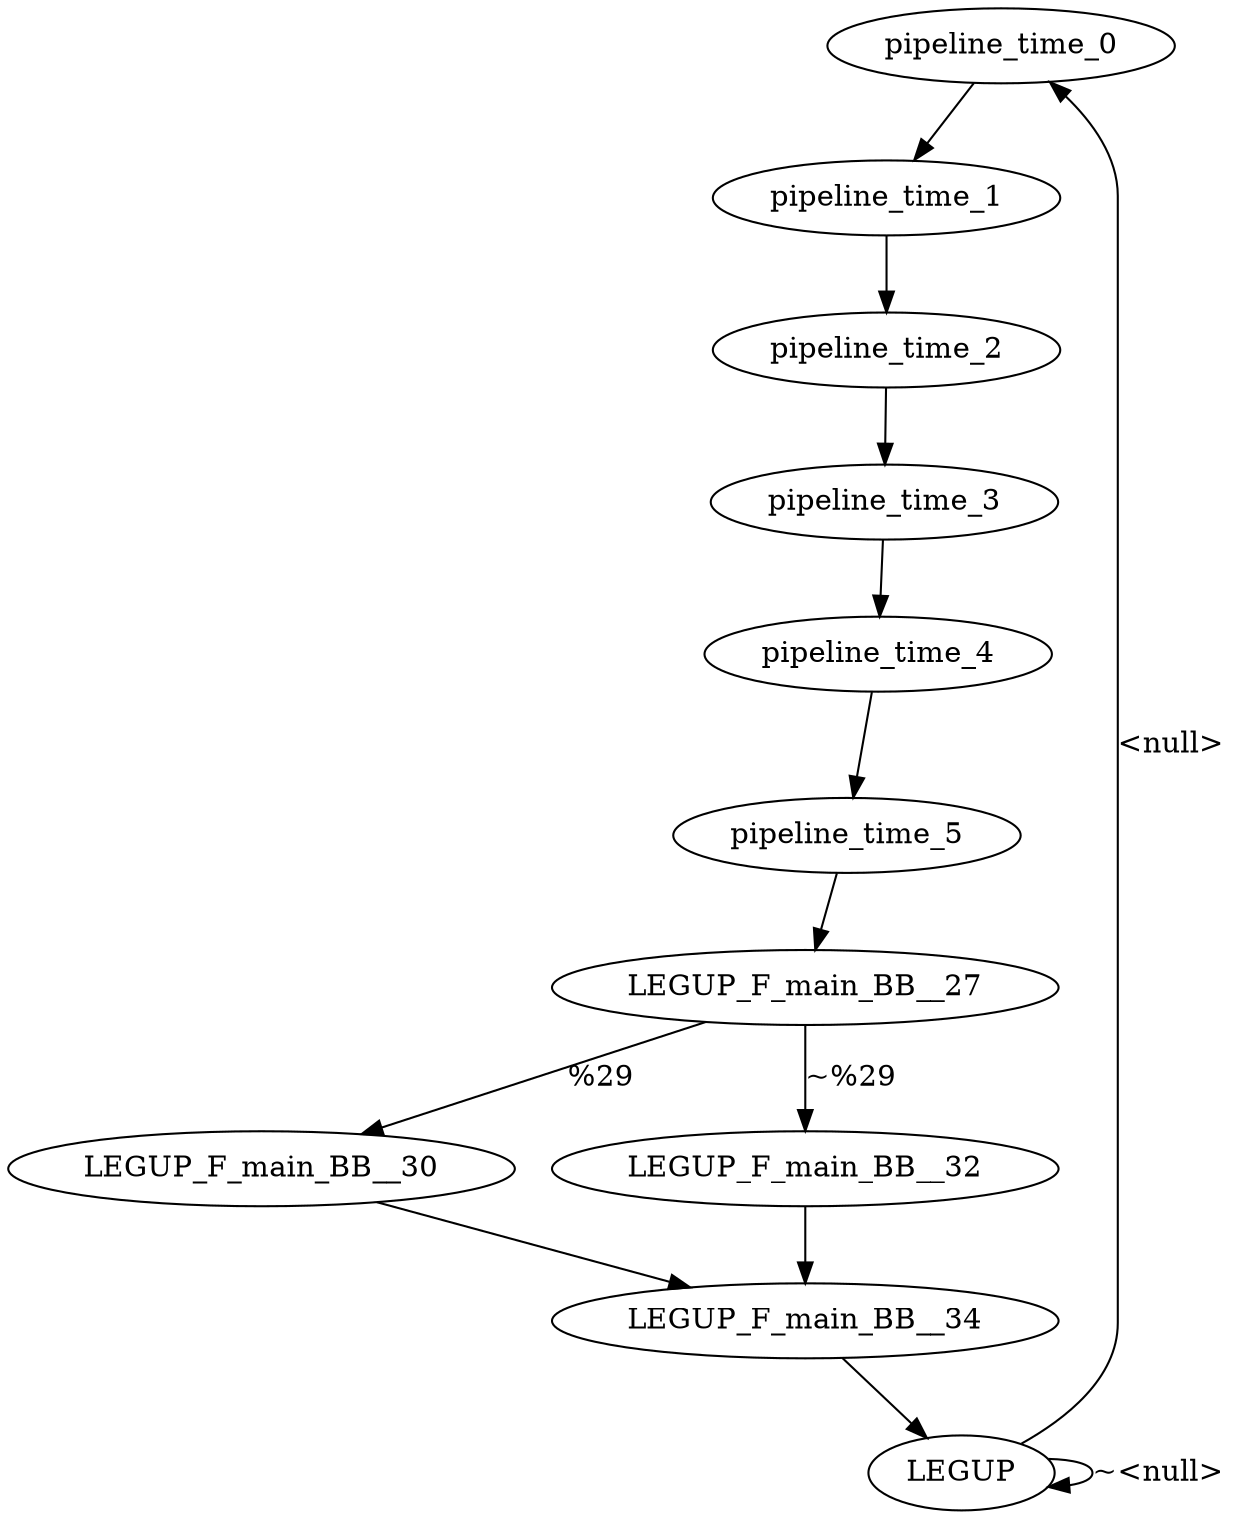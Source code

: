 digraph {
Node0x437f4d0[label="pipeline_time_0"];
Node0x43b3420[label="LEGUP"];
Node0x43b3420 -> Node0x437f4d0[label="<null>"];
Node0x43b3420 -> Node0x43b3420[label="~<null>"];
Node0x437fea0[label="pipeline_time_1"];
Node0x437f4d0 -> Node0x437fea0;
Node0x437fd60[label="pipeline_time_2"];
Node0x437fea0 -> Node0x437fd60;
Node0x437fc20[label="pipeline_time_3"];
Node0x437fd60 -> Node0x437fc20;
Node0x437fae0[label="pipeline_time_4"];
Node0x437fc20 -> Node0x437fae0;
Node0x43b32f0[label="pipeline_time_5"];
Node0x437fae0 -> Node0x43b32f0;
Node0x437f610[label="LEGUP_F_main_BB__27"];
Node0x43b32f0 -> Node0x437f610;
Node0x437f750[label="LEGUP_F_main_BB__30"];
Node0x437f610 -> Node0x437f750[label="%29"];
Node0x437f890[label="LEGUP_F_main_BB__32"];
Node0x437f610 -> Node0x437f890[label="~%29"];
Node0x437f9d0[label="LEGUP_F_main_BB__34"];
Node0x437f750 -> Node0x437f9d0;
Node0x437f890 -> Node0x437f9d0;
Node0x437f9d0 -> Node0x43b3420;
}
